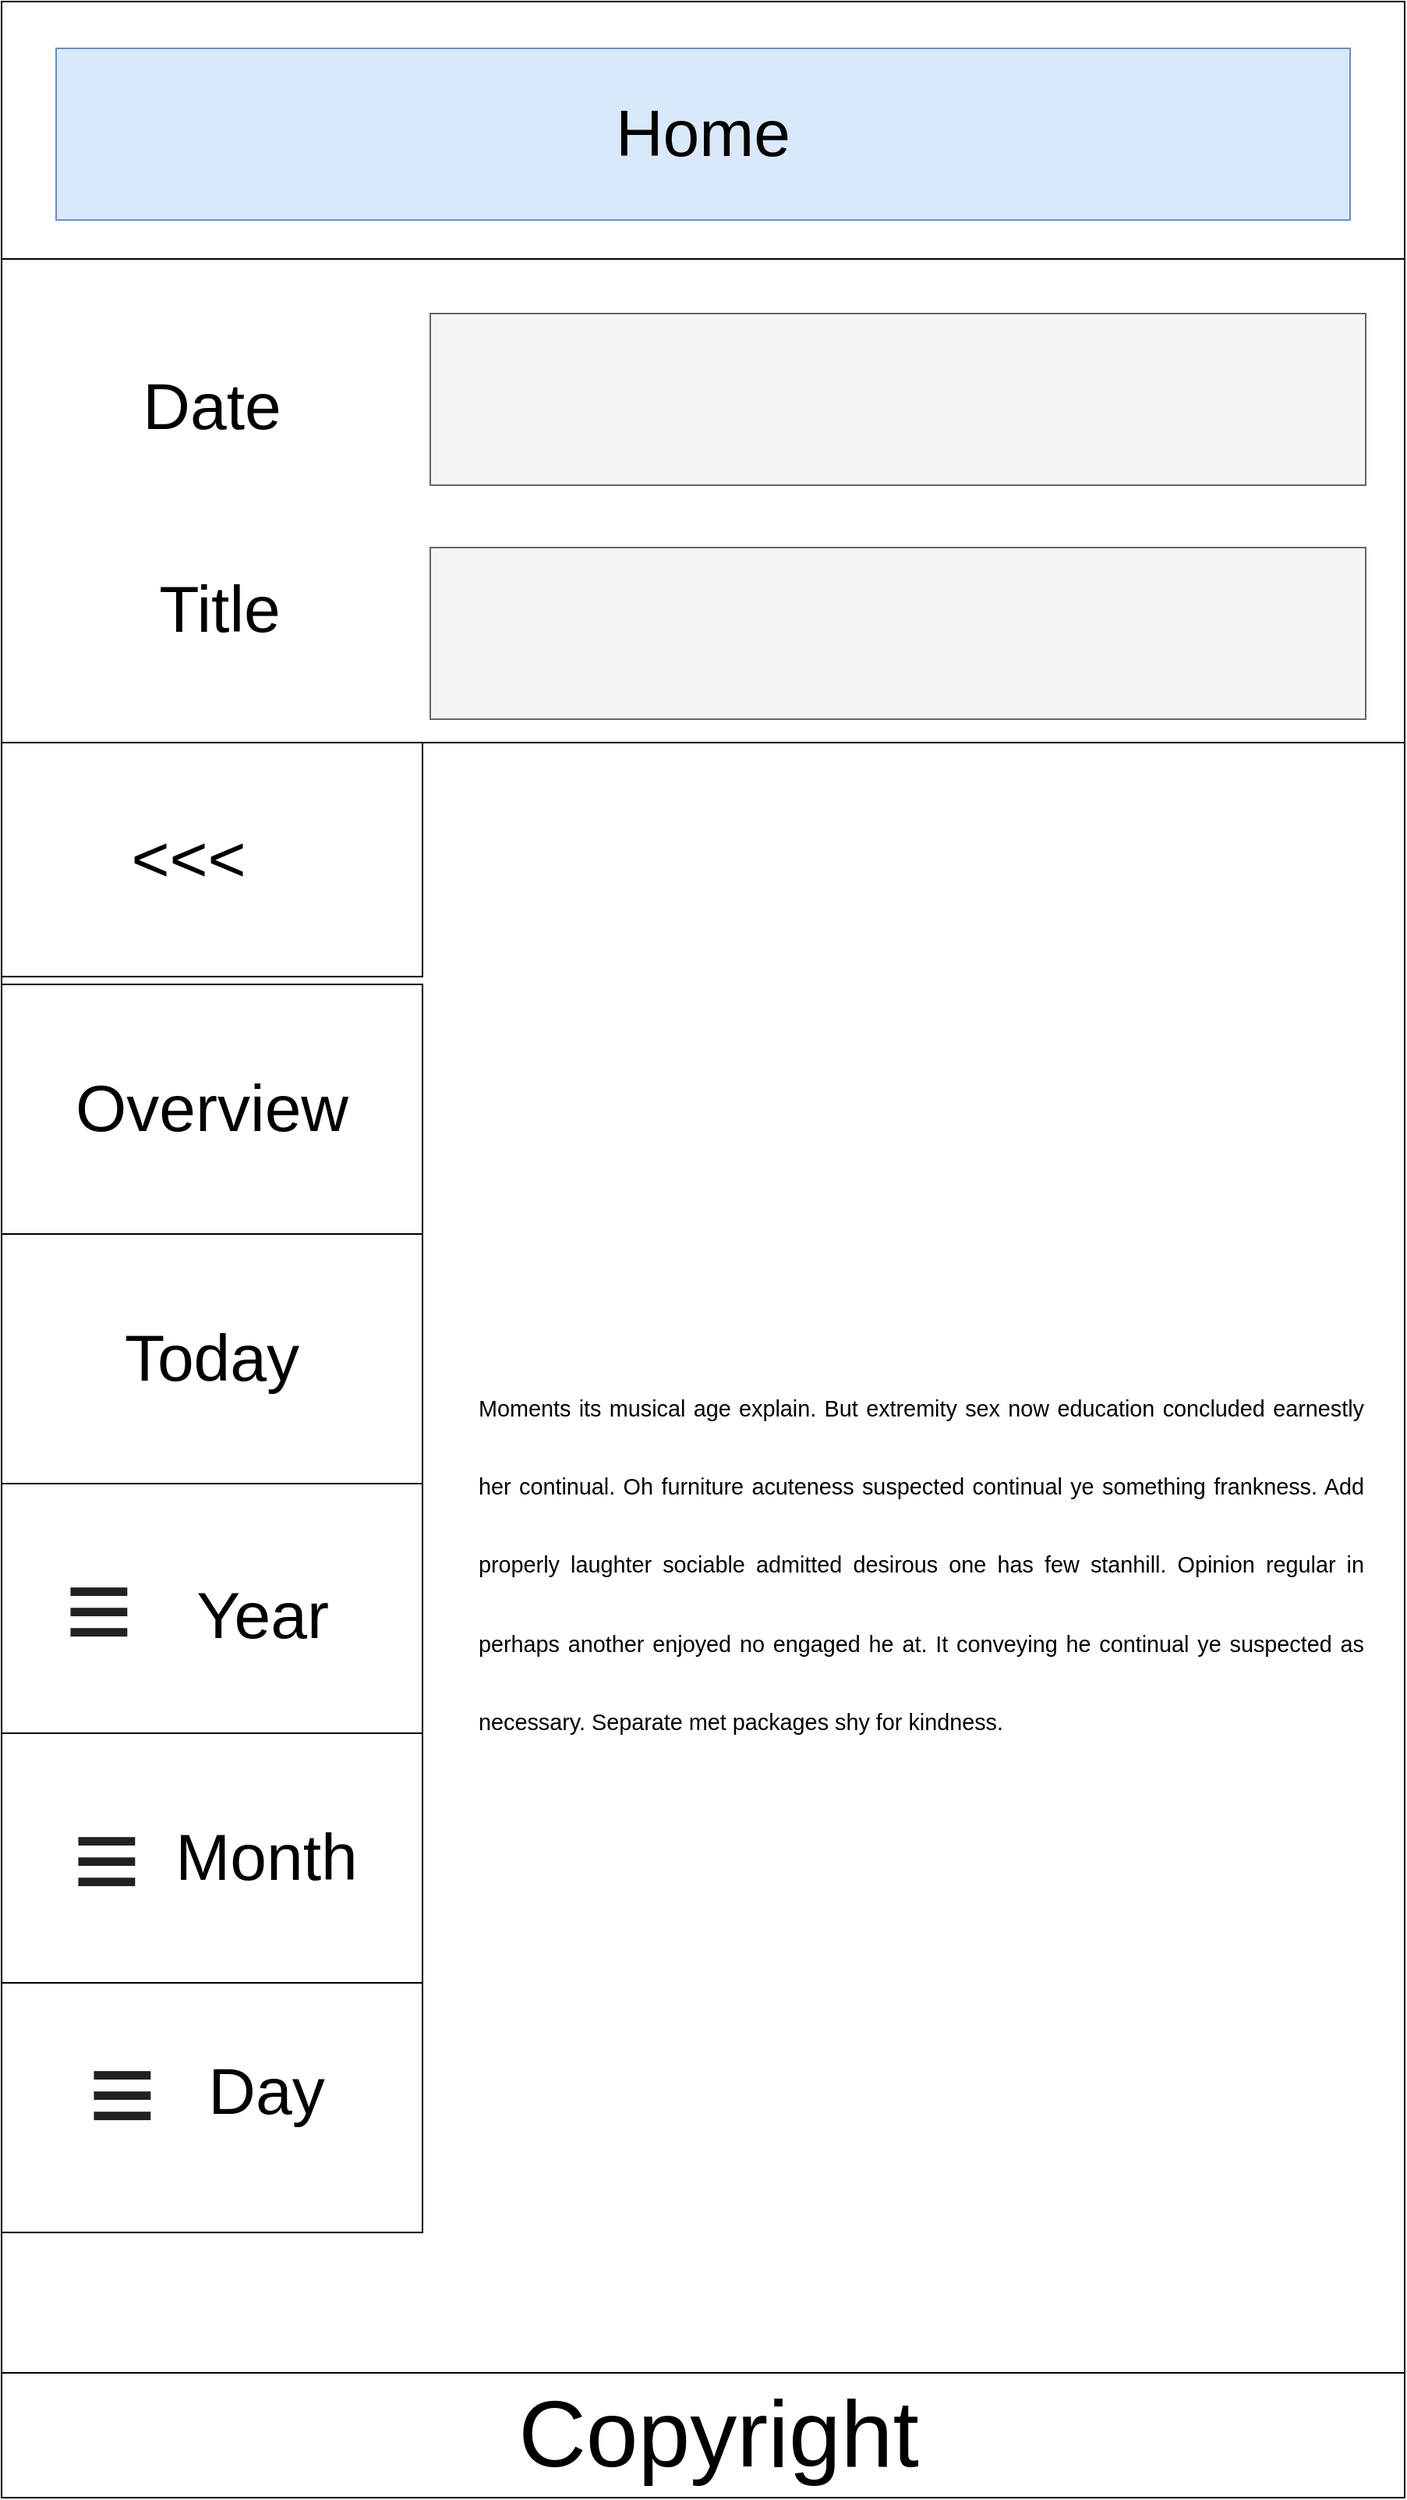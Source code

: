 <mxfile version="15.5.4" type="device"><diagram id="bbxPZqBaKLRAJsI-y6vn" name="Page-1"><mxGraphModel dx="3144" dy="3556" grid="1" gridSize="10" guides="1" tooltips="1" connect="1" arrows="1" fold="1" page="1" pageScale="1" pageWidth="900" pageHeight="1600" math="0" shadow="0"><root><mxCell id="0"/><mxCell id="1" parent="0"/><mxCell id="5NV0aWVFVzg48ln1esYb-1" value="" style="rounded=0;whiteSpace=wrap;html=1;" vertex="1" parent="1"><mxGeometry y="-1600" width="900" height="1600" as="geometry"/></mxCell><mxCell id="5NV0aWVFVzg48ln1esYb-2" value="" style="rounded=0;whiteSpace=wrap;html=1;" vertex="1" parent="1"><mxGeometry y="-330" width="270" height="160" as="geometry"/></mxCell><mxCell id="5NV0aWVFVzg48ln1esYb-3" value="" style="rounded=0;whiteSpace=wrap;html=1;" vertex="1" parent="1"><mxGeometry y="-490" width="270" height="160" as="geometry"/></mxCell><mxCell id="5NV0aWVFVzg48ln1esYb-4" value="" style="rounded=0;whiteSpace=wrap;html=1;" vertex="1" parent="1"><mxGeometry y="-650" width="270" height="160" as="geometry"/></mxCell><mxCell id="5NV0aWVFVzg48ln1esYb-5" value="" style="rounded=0;whiteSpace=wrap;html=1;" vertex="1" parent="1"><mxGeometry y="-810" width="270" height="160" as="geometry"/></mxCell><mxCell id="5NV0aWVFVzg48ln1esYb-6" value="" style="rounded=0;whiteSpace=wrap;html=1;" vertex="1" parent="1"><mxGeometry y="-970" width="270" height="160" as="geometry"/></mxCell><mxCell id="5NV0aWVFVzg48ln1esYb-7" value="" style="rounded=0;whiteSpace=wrap;html=1;" vertex="1" parent="1"><mxGeometry y="-1125" width="270" height="150" as="geometry"/></mxCell><mxCell id="5NV0aWVFVzg48ln1esYb-8" value="" style="rounded=0;whiteSpace=wrap;html=1;" vertex="1" parent="1"><mxGeometry y="-1435" width="900" height="310" as="geometry"/></mxCell><mxCell id="5NV0aWVFVzg48ln1esYb-9" value="" style="rounded=0;whiteSpace=wrap;html=1;fillColor=#f5f5f5;fontColor=#333333;strokeColor=#666666;" vertex="1" parent="1"><mxGeometry x="275" y="-1400" width="600" height="110" as="geometry"/></mxCell><mxCell id="5NV0aWVFVzg48ln1esYb-10" value="" style="rounded=0;whiteSpace=wrap;html=1;fillColor=#f5f5f5;fontColor=#333333;strokeColor=#666666;" vertex="1" parent="1"><mxGeometry x="275" y="-1250" width="600" height="110" as="geometry"/></mxCell><mxCell id="5NV0aWVFVzg48ln1esYb-11" value="&lt;font style=&quot;font-size: 42px&quot;&gt;Date&lt;/font&gt;" style="text;html=1;strokeColor=none;fillColor=none;align=center;verticalAlign=middle;whiteSpace=wrap;rounded=0;" vertex="1" parent="1"><mxGeometry x="65" y="-1380" width="140" height="80" as="geometry"/></mxCell><mxCell id="5NV0aWVFVzg48ln1esYb-12" value="&lt;font style=&quot;font-size: 42px&quot;&gt;Title&lt;/font&gt;" style="text;html=1;strokeColor=none;fillColor=none;align=center;verticalAlign=middle;whiteSpace=wrap;rounded=0;" vertex="1" parent="1"><mxGeometry x="70" y="-1250" width="140" height="80" as="geometry"/></mxCell><mxCell id="5NV0aWVFVzg48ln1esYb-13" value="Home" style="rounded=0;whiteSpace=wrap;html=1;fontSize=42;fillColor=#dae8fc;strokeColor=#6c8ebf;" vertex="1" parent="1"><mxGeometry x="35" y="-1570" width="830" height="110" as="geometry"/></mxCell><mxCell id="5NV0aWVFVzg48ln1esYb-14" value="&lt;span style=&quot;font-size: 42px&quot;&gt;&amp;lt;&amp;lt;&amp;lt;&lt;/span&gt;" style="text;html=1;strokeColor=none;fillColor=none;align=center;verticalAlign=middle;whiteSpace=wrap;rounded=0;" vertex="1" parent="1"><mxGeometry x="50" y="-1090" width="140" height="80" as="geometry"/></mxCell><mxCell id="5NV0aWVFVzg48ln1esYb-15" value="&lt;font style=&quot;font-size: 42px&quot;&gt;Overview&lt;/font&gt;" style="text;html=1;strokeColor=none;fillColor=none;align=center;verticalAlign=middle;whiteSpace=wrap;rounded=0;" vertex="1" parent="1"><mxGeometry x="15" y="-930" width="240" height="80" as="geometry"/></mxCell><mxCell id="5NV0aWVFVzg48ln1esYb-16" value="&lt;div style=&quot;text-align: justify&quot;&gt;&lt;span style=&quot;font-family: &amp;#34;verdana&amp;#34; , &amp;#34;arial&amp;#34; , sans-serif ; font-size: 14.4px&quot;&gt;Moments its musical age explain. But extremity sex now education concluded earnestly her continual. Oh furniture acuteness suspected continual ye something frankness. Add properly laughter sociable admitted desirous one has few stanhill. Opinion regular in perhaps another enjoyed no engaged he at. It conveying he continual ye suspected as necessary. Separate met packages shy for kindness.&lt;/span&gt;&lt;/div&gt;" style="text;html=1;strokeColor=none;fillColor=none;align=center;verticalAlign=middle;whiteSpace=wrap;rounded=0;fontSize=42;" vertex="1" parent="1"><mxGeometry x="305" y="-1100" width="570" height="985" as="geometry"/></mxCell><mxCell id="5NV0aWVFVzg48ln1esYb-17" value="&lt;span style=&quot;font-size: 42px&quot;&gt;Today&lt;/span&gt;" style="text;html=1;strokeColor=none;fillColor=none;align=center;verticalAlign=middle;whiteSpace=wrap;rounded=0;" vertex="1" parent="1"><mxGeometry x="50" y="-770" width="170" height="80" as="geometry"/></mxCell><mxCell id="5NV0aWVFVzg48ln1esYb-18" value="&lt;font style=&quot;font-size: 42px&quot;&gt;Year&lt;/font&gt;" style="text;html=1;strokeColor=none;fillColor=none;align=center;verticalAlign=middle;whiteSpace=wrap;rounded=0;" vertex="1" parent="1"><mxGeometry x="100" y="-605" width="135" height="80" as="geometry"/></mxCell><mxCell id="5NV0aWVFVzg48ln1esYb-19" value="&lt;span style=&quot;font-size: 42px&quot;&gt;Month&lt;/span&gt;" style="text;html=1;strokeColor=none;fillColor=none;align=center;verticalAlign=middle;whiteSpace=wrap;rounded=0;" vertex="1" parent="1"><mxGeometry x="100" y="-450" width="140" height="80" as="geometry"/></mxCell><mxCell id="5NV0aWVFVzg48ln1esYb-20" value="&lt;span style=&quot;font-size: 42px&quot;&gt;Day&lt;/span&gt;" style="text;html=1;strokeColor=none;fillColor=none;align=center;verticalAlign=middle;whiteSpace=wrap;rounded=0;" vertex="1" parent="1"><mxGeometry x="100" y="-300" width="140" height="80" as="geometry"/></mxCell><mxCell id="5NV0aWVFVzg48ln1esYb-21" value="&lt;span style=&quot;color: rgb(32 , 33 , 34) ; font-family: sans-serif ; background-color: rgb(255 , 255 , 255)&quot;&gt;&lt;font style=&quot;font-size: 75px&quot;&gt;≡&lt;/font&gt;&lt;/span&gt;" style="text;html=1;strokeColor=none;fillColor=none;align=center;verticalAlign=middle;whiteSpace=wrap;rounded=0;" vertex="1" parent="1"><mxGeometry x="25" y="-605" width="75" height="70" as="geometry"/></mxCell><mxCell id="5NV0aWVFVzg48ln1esYb-22" value="&lt;span style=&quot;color: rgb(32 , 33 , 34) ; font-family: sans-serif ; background-color: rgb(255 , 255 , 255)&quot;&gt;&lt;font style=&quot;font-size: 75px&quot;&gt;≡&lt;/font&gt;&lt;/span&gt;" style="text;html=1;strokeColor=none;fillColor=none;align=center;verticalAlign=middle;whiteSpace=wrap;rounded=0;" vertex="1" parent="1"><mxGeometry x="20" y="-447.5" width="95" height="75" as="geometry"/></mxCell><mxCell id="5NV0aWVFVzg48ln1esYb-23" value="&lt;span style=&quot;color: rgb(32 , 33 , 34) ; font-family: sans-serif ; background-color: rgb(255 , 255 , 255)&quot;&gt;&lt;font style=&quot;font-size: 75px&quot;&gt;≡&lt;/font&gt;&lt;/span&gt;" style="text;html=1;strokeColor=none;fillColor=none;align=center;verticalAlign=middle;whiteSpace=wrap;rounded=0;" vertex="1" parent="1"><mxGeometry x="40" y="-295" width="75" height="70" as="geometry"/></mxCell><mxCell id="5NV0aWVFVzg48ln1esYb-24" value="" style="rounded=0;whiteSpace=wrap;html=1;fontSize=75;align=left;" vertex="1" parent="1"><mxGeometry y="-80" width="900" height="80" as="geometry"/></mxCell><mxCell id="5NV0aWVFVzg48ln1esYb-25" value="&lt;font style=&quot;font-size: 60px&quot;&gt;Copyright&lt;/font&gt;" style="text;html=1;strokeColor=none;fillColor=none;align=center;verticalAlign=middle;whiteSpace=wrap;rounded=0;fontSize=75;" vertex="1" parent="1"><mxGeometry x="240" y="-80" width="440" height="65" as="geometry"/></mxCell></root></mxGraphModel></diagram></mxfile>